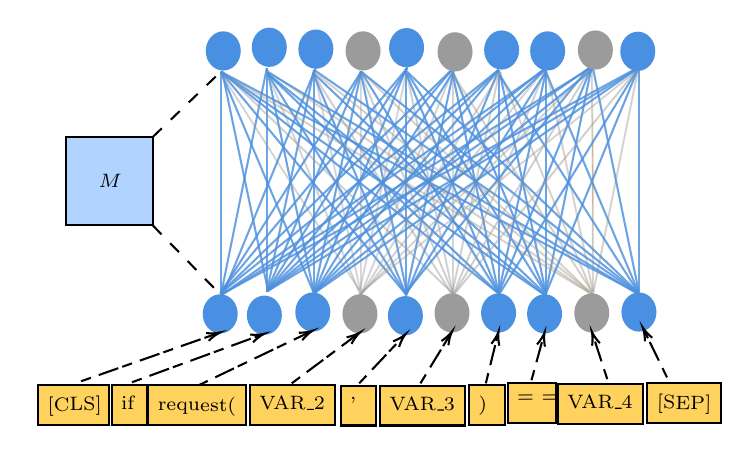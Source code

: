 

\tikzset{every picture/.style={line width=0.75pt}} %set default line width to 0.75pt        

\begin{tikzpicture}[x=0.75pt,y=0.75pt,yscale=-1,xscale=1]
%uncomment if require: \path (0,428); %set diagram left start at 0, and has height of 428

%Straight Lines [id:da5087261800400087] 
\draw [color={rgb, 255:red, 74; green, 144; blue, 226 }  ,draw opacity=0.8 ][fill={rgb, 255:red, 245; green, 166; blue, 35 }  ,fill opacity=1 ][line width=0.75]    (198.82,220.29) -- (198.82,328.02) ;
%Straight Lines [id:da5857833771007241] 
\draw [color={rgb, 255:red, 74; green, 144; blue, 226 }  ,draw opacity=0.8 ][fill={rgb, 255:red, 245; green, 166; blue, 35 }  ,fill opacity=1 ][line width=0.75]    (220.99,218.53) -- (220.99,326.26) ;
%Straight Lines [id:da9472442742855178] 
\draw [color={rgb, 255:red, 74; green, 144; blue, 226 }  ,draw opacity=0.8 ][fill={rgb, 255:red, 245; green, 166; blue, 35 }  ,fill opacity=1 ][line width=0.75]    (243.71,219.41) -- (243.71,327.14) ;
%Straight Lines [id:da2204757183687085] 
\draw [color={rgb, 255:red, 155; green, 155; blue, 155 }  ,draw opacity=0.34 ][fill={rgb, 255:red, 155; green, 155; blue, 155 }  ,fill opacity=1 ][line width=0.75]    (266.16,220.29) -- (266.16,328.02) ;
%Straight Lines [id:da07267914367001382] 
\draw [color={rgb, 255:red, 74; green, 144; blue, 226 }  ,draw opacity=0.8 ][fill={rgb, 255:red, 245; green, 166; blue, 35 }  ,fill opacity=1 ][line width=0.75]    (288.04,219.85) -- (288.04,327.58) ;
%Straight Lines [id:da871368522741403] 
\draw [color={rgb, 255:red, 155; green, 155; blue, 155 }  ,draw opacity=0.39 ][fill={rgb, 255:red, 155; green, 155; blue, 155 }  ,fill opacity=1 ][line width=0.75]    (310.49,218.97) -- (310.49,326.7) ;
%Straight Lines [id:da6242406751394045] 
\draw [color={rgb, 255:red, 74; green, 144; blue, 226 }  ,draw opacity=0.81 ][fill={rgb, 255:red, 245; green, 166; blue, 35 }  ,fill opacity=1 ][line width=0.75]    (332.65,219.41) -- (332.65,327.14) ;
%Straight Lines [id:da08385924513971799] 
\draw [color={rgb, 255:red, 74; green, 144; blue, 226 }  ,draw opacity=0.81 ][fill={rgb, 255:red, 245; green, 166; blue, 35 }  ,fill opacity=1 ][line width=0.75]    (355.38,218.97) -- (355.38,275.47) -- (355.38,326.7) ;
%Straight Lines [id:da9397017332557853] 
\draw [color={rgb, 255:red, 155; green, 155; blue, 155 }  ,draw opacity=0.38 ][fill={rgb, 255:red, 245; green, 166; blue, 35 }  ,fill opacity=1 ][line width=0.75]    (377.55,217.65) -- (378.11,275.04) -- (378.11,326.26) ;
%Straight Lines [id:da11871289998091594] 
\draw [color={rgb, 255:red, 74; green, 144; blue, 226 }  ,draw opacity=0.8 ][fill={rgb, 255:red, 245; green, 166; blue, 35 }  ,fill opacity=1 ][line width=0.75]    (199.38,219.85) -- (221.55,325.82) ;
%Straight Lines [id:da41102356081521974] 
\draw [color={rgb, 255:red, 74; green, 144; blue, 226 }  ,draw opacity=0.8 ][fill={rgb, 255:red, 245; green, 166; blue, 35 }  ,fill opacity=1 ][line width=0.75]    (220.99,218.53) -- (243.71,327.14) ;
%Straight Lines [id:da2540328755628076] 
\draw [color={rgb, 255:red, 155; green, 155; blue, 155 }  ,draw opacity=0.34 ][fill={rgb, 255:red, 155; green, 155; blue, 155 }  ,fill opacity=1 ][line width=0.75]    (243.71,219.41) -- (265.88,325.39) ;
%Straight Lines [id:da08355083937039653] 
\draw [color={rgb, 255:red, 74; green, 144; blue, 226 }  ,draw opacity=0.8 ][fill={rgb, 255:red, 245; green, 166; blue, 35 }  ,fill opacity=1 ][line width=0.75]    (266.16,220.29) -- (288.32,326.26) ;
%Straight Lines [id:da9283564955752959] 
\draw [color={rgb, 255:red, 155; green, 155; blue, 155 }  ,draw opacity=0.39 ][fill={rgb, 255:red, 155; green, 155; blue, 155 }  ,fill opacity=1 ][line width=0.75]    (288.32,220.73) -- (310.49,326.7) ;
%Straight Lines [id:da867176907697975] 
\draw [color={rgb, 255:red, 74; green, 144; blue, 226 }  ,draw opacity=0.81 ][fill={rgb, 255:red, 245; green, 166; blue, 35 }  ,fill opacity=1 ][line width=0.75]    (310.49,221.17) -- (332.65,327.14) ;
%Straight Lines [id:da7853074042913364] 
\draw [color={rgb, 255:red, 74; green, 144; blue, 226 }  ,draw opacity=0.81 ][fill={rgb, 255:red, 245; green, 166; blue, 35 }  ,fill opacity=1 ][line width=0.75]    (333.22,220.73) -- (355.38,326.7) ;
%Straight Lines [id:da30815832041450086] 
\draw [color={rgb, 255:red, 155; green, 155; blue, 155 }  ,draw opacity=0.38 ][fill={rgb, 255:red, 245; green, 166; blue, 35 }  ,fill opacity=1 ][line width=0.75]    (355.94,220.29) -- (378.11,326.26) ;
%Straight Lines [id:da48960816615027136] 
\draw [color={rgb, 255:red, 74; green, 144; blue, 226 }  ,draw opacity=0.8 ][fill={rgb, 255:red, 245; green, 166; blue, 35 }  ,fill opacity=1 ][line width=0.75]    (220.99,218.53) -- (198.82,328.02) ;
%Straight Lines [id:da748254245249069] 
\draw [color={rgb, 255:red, 74; green, 144; blue, 226 }  ,draw opacity=0.8 ][fill={rgb, 255:red, 245; green, 166; blue, 35 }  ,fill opacity=1 ][line width=0.75]    (243.71,219.41) -- (220.99,326.26) ;
%Straight Lines [id:da9276037438184228] 
\draw [color={rgb, 255:red, 74; green, 144; blue, 226 }  ,draw opacity=0.8 ][fill={rgb, 255:red, 245; green, 166; blue, 35 }  ,fill opacity=1 ][line width=0.75]    (266.44,220.29) -- (243.71,327.14) ;
%Straight Lines [id:da2637766681074263] 
\draw [color={rgb, 255:red, 155; green, 155; blue, 155 }  ,draw opacity=0.34 ][fill={rgb, 255:red, 155; green, 155; blue, 155 }  ,fill opacity=1 ][line width=0.75]    (288.61,218.53) -- (265.88,325.39) ;
%Straight Lines [id:da595028187443386] 
\draw [color={rgb, 255:red, 74; green, 144; blue, 226 }  ,draw opacity=0.8 ][fill={rgb, 255:red, 245; green, 166; blue, 35 }  ,fill opacity=1 ][line width=0.75]    (310.77,220.73) -- (288.04,327.58) ;
%Straight Lines [id:da5758668522929971] 
\draw [color={rgb, 255:red, 155; green, 155; blue, 155 }  ,draw opacity=0.39 ][fill={rgb, 255:red, 155; green, 155; blue, 155 }  ,fill opacity=1 ][line width=0.75]    (332.93,220.73) -- (327.7,245.33) -- (310.21,327.58) ;
%Straight Lines [id:da3335663519598737] 
\draw [color={rgb, 255:red, 74; green, 144; blue, 226 }  ,draw opacity=0.81 ][fill={rgb, 255:red, 245; green, 166; blue, 35 }  ,fill opacity=1 ][line width=0.75]    (355.38,220.29) -- (332.65,327.14) ;
%Straight Lines [id:da1064803438688422] 
\draw [color={rgb, 255:red, 74; green, 144; blue, 226 }  ,draw opacity=0.81 ][fill={rgb, 255:red, 245; green, 166; blue, 35 }  ,fill opacity=1 ][line width=0.75]    (377.55,217.65) -- (355.38,326.7) ;
%Straight Lines [id:da20173758152649346] 
\draw [color={rgb, 255:red, 155; green, 155; blue, 155 }  ,draw opacity=0.38 ][fill={rgb, 255:red, 245; green, 166; blue, 35 }  ,fill opacity=1 ][line width=0.75]    (399.99,218.53) -- (378.11,327.58) ;
%Straight Lines [id:da45671014303975355] 
\draw [color={rgb, 255:red, 74; green, 144; blue, 226 }  ,draw opacity=0.8 ][fill={rgb, 255:red, 245; green, 166; blue, 35 }  ,fill opacity=1 ][line width=0.75]    (378.11,218.53) -- (400.13,326.04) ;
%Straight Lines [id:da4984088208739019] 
\draw [color={rgb, 255:red, 74; green, 144; blue, 226 }  ,draw opacity=0.8 ][fill={rgb, 255:red, 245; green, 166; blue, 35 }  ,fill opacity=1 ][line width=0.75]    (198.82,220.29) -- (243.71,327.14) ;
%Straight Lines [id:da13306238196157394] 
\draw [color={rgb, 255:red, 155; green, 155; blue, 155 }  ,draw opacity=0.34 ][fill={rgb, 255:red, 155; green, 155; blue, 155 }  ,fill opacity=1 ][line width=0.75]    (221.27,221.17) -- (266.16,328.02) ;
%Straight Lines [id:da4657337864585054] 
\draw [color={rgb, 255:red, 74; green, 144; blue, 226 }  ,draw opacity=0.8 ][fill={rgb, 255:red, 245; green, 166; blue, 35 }  ,fill opacity=1 ][line width=0.75]    (243.15,220.73) -- (288.04,327.58) ;
%Straight Lines [id:da47061898434255633] 
\draw [color={rgb, 255:red, 155; green, 155; blue, 155 }  ,draw opacity=0.39 ][fill={rgb, 255:red, 155; green, 155; blue, 155 }  ,fill opacity=1 ][line width=0.75]    (265.6,219.85) -- (310.49,326.7) ;
%Straight Lines [id:da10957027380370876] 
\draw [color={rgb, 255:red, 74; green, 144; blue, 226 }  ,draw opacity=0.81 ][fill={rgb, 255:red, 245; green, 166; blue, 35 }  ,fill opacity=1 ][line width=0.75]    (287.76,220.29) -- (332.65,327.14) ;
%Straight Lines [id:da1563269255921742] 
\draw [color={rgb, 255:red, 74; green, 144; blue, 226 }  ,draw opacity=0.81 ][fill={rgb, 255:red, 245; green, 166; blue, 35 }  ,fill opacity=1 ][line width=0.75]    (310.77,220.73) -- (355.66,327.58) ;
%Straight Lines [id:da4379498083520035] 
\draw [color={rgb, 255:red, 155; green, 155; blue, 155 }  ,draw opacity=0.38 ][fill={rgb, 255:red, 245; green, 166; blue, 35 }  ,fill opacity=1 ][line width=0.75]    (333.22,220.73) -- (378.11,327.58) ;
%Straight Lines [id:da609792562207087] 
\draw [color={rgb, 255:red, 74; green, 144; blue, 226 }  ,draw opacity=0.8 ][fill={rgb, 255:red, 245; green, 166; blue, 35 }  ,fill opacity=1 ][line width=0.75]    (355.38,220.29) -- (400.27,327.14) ;
%Straight Lines [id:da994309672411454] 
\draw [color={rgb, 255:red, 155; green, 155; blue, 155 }  ,draw opacity=0.34 ][fill={rgb, 255:red, 155; green, 155; blue, 155 }  ,fill opacity=1 ][line width=0.75]    (198.96,221.17) -- (266.02,326.26) ;
%Straight Lines [id:da3485360423397925] 
\draw [color={rgb, 255:red, 74; green, 144; blue, 226 }  ,draw opacity=0.8 ][fill={rgb, 255:red, 245; green, 166; blue, 35 }  ,fill opacity=1 ][line width=0.75]    (221.27,221.17) -- (288.04,327.58) ;
%Straight Lines [id:da5861115687176264] 
\draw [color={rgb, 255:red, 155; green, 155; blue, 155 }  ,draw opacity=0.39 ][fill={rgb, 255:red, 155; green, 155; blue, 155 }  ,fill opacity=1 ][line width=0.75]    (243.97,222.27) -- (310.21,327.58) ;
%Straight Lines [id:da16651104650157134] 
\draw [color={rgb, 255:red, 74; green, 144; blue, 226 }  ,draw opacity=0.81 ][fill={rgb, 255:red, 245; green, 166; blue, 35 }  ,fill opacity=1 ][line width=0.75]    (266.44,220.29) -- (332.65,327.14) ;
%Straight Lines [id:da11945946619315384] 
\draw [color={rgb, 255:red, 74; green, 144; blue, 226 }  ,draw opacity=0.81 ][fill={rgb, 255:red, 245; green, 166; blue, 35 }  ,fill opacity=1 ][line width=0.75]    (288.89,221.17) -- (355.66,327.58) ;
%Straight Lines [id:da0865328470600617] 
\draw [color={rgb, 255:red, 155; green, 155; blue, 155 }  ,draw opacity=0.38 ][fill={rgb, 255:red, 245; green, 166; blue, 35 }  ,fill opacity=1 ][line width=0.75]    (310.49,221.17) -- (377.55,326.26) ;
%Straight Lines [id:da32948653256403215] 
\draw [color={rgb, 255:red, 74; green, 144; blue, 226 }  ,draw opacity=0.8 ][fill={rgb, 255:red, 245; green, 166; blue, 35 }  ,fill opacity=1 ][line width=0.75]    (333.22,222.05) -- (400.27,327.14) ;
%Straight Lines [id:da40142239850957817] 
\draw [color={rgb, 255:red, 74; green, 144; blue, 226 }  ,draw opacity=0.8 ][fill={rgb, 255:red, 245; green, 166; blue, 35 }  ,fill opacity=1 ][line width=0.75]    (198.82,220.29) -- (288.04,327.58) ;
%Straight Lines [id:da6935916557368147] 
\draw [color={rgb, 255:red, 155; green, 155; blue, 155 }  ,draw opacity=0.39 ][fill={rgb, 255:red, 155; green, 155; blue, 155 }  ,fill opacity=1 ][line width=0.75]    (199.38,220.07) -- (310.77,327.36) ;
%Straight Lines [id:da06759068649503264] 
\draw [color={rgb, 255:red, 74; green, 144; blue, 226 }  ,draw opacity=0.81 ][fill={rgb, 255:red, 245; green, 166; blue, 35 }  ,fill opacity=1 ][line width=0.75]    (221.27,221.17) -- (332.65,327.14) ;
%Straight Lines [id:da22722871364635355] 
\draw [color={rgb, 255:red, 74; green, 144; blue, 226 }  ,draw opacity=0.81 ][fill={rgb, 255:red, 245; green, 166; blue, 35 }  ,fill opacity=1 ][line width=0.75]    (243.15,220.73) -- (354.54,326.7) ;
%Straight Lines [id:da979287841278567] 
\draw [color={rgb, 255:red, 155; green, 155; blue, 155 }  ,draw opacity=0.38 ][fill={rgb, 255:red, 245; green, 166; blue, 35 }  ,fill opacity=1 ][line width=0.75]    (266.44,220.29) -- (377.26,327.14) ;
%Straight Lines [id:da22569465328397387] 
\draw [color={rgb, 255:red, 74; green, 144; blue, 226 }  ,draw opacity=0.8 ][fill={rgb, 255:red, 245; green, 166; blue, 35 }  ,fill opacity=1 ][line width=0.75]    (288.04,219.85) -- (399.99,326.7) ;
%Straight Lines [id:da8027158903898826] 
\draw [color={rgb, 255:red, 74; green, 144; blue, 226 }  ,draw opacity=0.81 ][fill={rgb, 255:red, 245; green, 166; blue, 35 }  ,fill opacity=1 ][line width=0.75]    (198.82,220.29) -- (332.65,327.14) ;
%Straight Lines [id:da4298961957177865] 
\draw [color={rgb, 255:red, 74; green, 144; blue, 226 }  ,draw opacity=0.81 ][fill={rgb, 255:red, 245; green, 166; blue, 35 }  ,fill opacity=1 ][line width=0.75]    (221.27,221.17) -- (355.1,328.02) ;
%Straight Lines [id:da7259819631776816] 
\draw [color={rgb, 255:red, 155; green, 155; blue, 155 }  ,draw opacity=0.38 ][fill={rgb, 255:red, 245; green, 166; blue, 35 }  ,fill opacity=1 ][line width=0.75]    (244.28,220.73) -- (378.11,327.58) ;
%Straight Lines [id:da24380182183444843] 
\draw [color={rgb, 255:red, 74; green, 144; blue, 226 }  ,draw opacity=0.8 ][fill={rgb, 255:red, 245; green, 166; blue, 35 }  ,fill opacity=1 ][line width=0.75]    (266.44,220.29) -- (400.27,327.14) ;
%Straight Lines [id:da2231017046966406] 
\draw [color={rgb, 255:red, 74; green, 144; blue, 226 }  ,draw opacity=0.81 ][fill={rgb, 255:red, 245; green, 166; blue, 35 }  ,fill opacity=1 ][line width=0.75]    (198.82,220.29) -- (355.1,328.02) ;
%Straight Lines [id:da7620533427126799] 
\draw [color={rgb, 255:red, 155; green, 155; blue, 155 }  ,draw opacity=0.38 ][fill={rgb, 255:red, 245; green, 166; blue, 35 }  ,fill opacity=1 ][line width=0.75]    (221.27,219.85) -- (377.55,327.58) ;
%Straight Lines [id:da0493653969234924] 
\draw [color={rgb, 255:red, 74; green, 144; blue, 226 }  ,draw opacity=0.8 ][fill={rgb, 255:red, 245; green, 166; blue, 35 }  ,fill opacity=1 ][line width=0.75]    (243.71,219.41) -- (399.99,327.14) ;
%Straight Lines [id:da6741022333286073] 
\draw [color={rgb, 255:red, 155; green, 155; blue, 155 }  ,draw opacity=0.38 ][fill={rgb, 255:red, 245; green, 166; blue, 35 }  ,fill opacity=1 ][line width=0.75]    (198.82,220.29) -- (376.06,326.53) ;
%Straight Lines [id:da7719492193662476] 
\draw [color={rgb, 255:red, 74; green, 144; blue, 226 }  ,draw opacity=0.8 ][fill={rgb, 255:red, 245; green, 166; blue, 35 }  ,fill opacity=1 ][line width=0.75]    (221.59,220.6) -- (398.83,326.83) ;
%Straight Lines [id:da47651625468879355] 
\draw [color={rgb, 255:red, 74; green, 144; blue, 226 }  ,draw opacity=0.8 ][fill={rgb, 255:red, 245; green, 166; blue, 35 }  ,fill opacity=1 ][line width=0.75]    (198.82,220.29) -- (399.99,327.14) ;
%Straight Lines [id:da30312489810472076] 
\draw [color={rgb, 255:red, 74; green, 144; blue, 226 }  ,draw opacity=0.81 ][fill={rgb, 255:red, 245; green, 166; blue, 35 }  ,fill opacity=1 ][line width=0.75]    (399.99,218.53) -- (355.1,328.02) ;
%Straight Lines [id:da10994650807698525] 
\draw [color={rgb, 255:red, 74; green, 144; blue, 226 }  ,draw opacity=0.81 ][fill={rgb, 255:red, 245; green, 166; blue, 35 }  ,fill opacity=1 ][line width=0.75]    (377.55,217.65) -- (332.65,327.14) ;
%Straight Lines [id:da6581493587012985] 
\draw [color={rgb, 255:red, 155; green, 155; blue, 155 }  ,draw opacity=0.39 ][fill={rgb, 255:red, 155; green, 155; blue, 155 }  ,fill opacity=1 ][line width=0.75]    (355.38,218.97) -- (310.49,328.46) ;
%Straight Lines [id:da8531038082370903] 
\draw [color={rgb, 255:red, 74; green, 144; blue, 226 }  ,draw opacity=0.8 ][fill={rgb, 255:red, 245; green, 166; blue, 35 }  ,fill opacity=1 ][line width=0.75]    (332.65,219.41) -- (287.76,328.9) ;
%Straight Lines [id:da11385350638877001] 
\draw [color={rgb, 255:red, 155; green, 155; blue, 155 }  ,draw opacity=0.34 ][fill={rgb, 255:red, 155; green, 155; blue, 155 }  ,fill opacity=1 ][line width=0.75]    (311.05,218.53) -- (266.16,328.02) ;
%Straight Lines [id:da398714975138879] 
\draw [color={rgb, 255:red, 74; green, 144; blue, 226 }  ,draw opacity=0.8 ][fill={rgb, 255:red, 245; green, 166; blue, 35 }  ,fill opacity=1 ][line width=0.75]    (288.61,217.65) -- (243.71,327.14) ;
%Straight Lines [id:da26739671792084874] 
\draw [color={rgb, 255:red, 74; green, 144; blue, 226 }  ,draw opacity=0.8 ][fill={rgb, 255:red, 245; green, 166; blue, 35 }  ,fill opacity=1 ][line width=0.75]    (266.44,220.29) -- (220.99,326.26) ;
%Straight Lines [id:da42404023507655] 
\draw [color={rgb, 255:red, 74; green, 144; blue, 226 }  ,draw opacity=0.8 ][fill={rgb, 255:red, 245; green, 166; blue, 35 }  ,fill opacity=1 ][line width=0.75]    (244.61,218.35) -- (199.72,327.85) ;
%Straight Lines [id:da8828884116321025] 
\draw [color={rgb, 255:red, 74; green, 144; blue, 226 }  ,draw opacity=0.8 ][fill={rgb, 255:red, 245; green, 166; blue, 35 }  ,fill opacity=1 ][line width=0.75]    (288.61,218.53) -- (220.99,326.26) ;
%Straight Lines [id:da39259396960609383] 
\draw [color={rgb, 255:red, 74; green, 144; blue, 226 }  ,draw opacity=0.8 ][fill={rgb, 255:red, 245; green, 166; blue, 35 }  ,fill opacity=1 ][line width=0.75]    (311.33,219.41) -- (243.71,327.14) ;
%Straight Lines [id:da5471507360191554] 
\draw [color={rgb, 255:red, 155; green, 155; blue, 155 }  ,draw opacity=0.34 ][fill={rgb, 255:red, 155; green, 155; blue, 155 }  ,fill opacity=1 ][line width=0.75]    (333.78,220.29) -- (266.16,328.02) ;
%Straight Lines [id:da22668407232521326] 
\draw [color={rgb, 255:red, 74; green, 144; blue, 226 }  ,draw opacity=0.8 ][fill={rgb, 255:red, 245; green, 166; blue, 35 }  ,fill opacity=1 ][line width=0.75]    (355.66,219.85) -- (288.04,327.58) ;
%Straight Lines [id:da6161663735559477] 
\draw [color={rgb, 255:red, 155; green, 155; blue, 155 }  ,draw opacity=0.39 ][fill={rgb, 255:red, 155; green, 155; blue, 155 }  ,fill opacity=1 ][line width=0.75]    (377.55,217.65) -- (310.49,328.46) ;
%Straight Lines [id:da6009923510138324] 
\draw [color={rgb, 255:red, 74; green, 144; blue, 226 }  ,draw opacity=0.81 ][fill={rgb, 255:red, 245; green, 166; blue, 35 }  ,fill opacity=1 ][line width=0.75]    (399.99,218.53) -- (332.93,327.58) ;
%Straight Lines [id:da6906561500680035] 
\draw [color={rgb, 255:red, 74; green, 144; blue, 226 }  ,draw opacity=0.8 ][fill={rgb, 255:red, 245; green, 166; blue, 35 }  ,fill opacity=1 ][line width=0.75]    (266.44,220.29) -- (198.54,327.14) ;
%Straight Lines [id:da3966125606603381] 
\draw [color={rgb, 255:red, 155; green, 155; blue, 155 }  ,draw opacity=0.39 ][fill={rgb, 255:red, 155; green, 155; blue, 155 }  ,fill opacity=1 ][line width=0.75]    (399.99,218.53) -- (310.49,328.46) ;
%Straight Lines [id:da4205647403959616] 
\draw [color={rgb, 255:red, 74; green, 144; blue, 226 }  ,draw opacity=0.8 ][fill={rgb, 255:red, 245; green, 166; blue, 35 }  ,fill opacity=1 ][line width=0.75]    (377.83,216.33) -- (288.32,326.26) ;
%Straight Lines [id:da021488314323526714] 
\draw [color={rgb, 255:red, 155; green, 155; blue, 155 }  ,draw opacity=0.34 ][fill={rgb, 255:red, 155; green, 155; blue, 155 }  ,fill opacity=1 ][line width=0.75]    (355.66,218.09) -- (266.16,328.02) ;
%Straight Lines [id:da801391319862313] 
\draw [color={rgb, 255:red, 74; green, 144; blue, 226 }  ,draw opacity=0.8 ][fill={rgb, 255:red, 245; green, 166; blue, 35 }  ,fill opacity=1 ][line width=0.75]    (332.65,219.41) -- (243.71,327.14) ;
%Straight Lines [id:da2321169319545704] 
\draw [color={rgb, 255:red, 74; green, 144; blue, 226 }  ,draw opacity=0.8 ][fill={rgb, 255:red, 245; green, 166; blue, 35 }  ,fill opacity=1 ][line width=0.75]    (310.49,218.97) -- (220.99,326.26) ;
%Straight Lines [id:da6598597013636662] 
\draw [color={rgb, 255:red, 74; green, 144; blue, 226 }  ,draw opacity=0.8 ][fill={rgb, 255:red, 245; green, 166; blue, 35 }  ,fill opacity=1 ][line width=0.75]    (288.61,218.53) -- (199.1,325.82) ;
%Straight Lines [id:da12971361852433327] 
\draw [color={rgb, 255:red, 74; green, 144; blue, 226 }  ,draw opacity=0.8 ][fill={rgb, 255:red, 245; green, 166; blue, 35 }  ,fill opacity=1 ][line width=0.75]    (310.49,218.97) -- (198.54,327.14) ;
%Straight Lines [id:da49253940200869417] 
\draw [color={rgb, 255:red, 74; green, 144; blue, 226 }  ,draw opacity=0.8 ][fill={rgb, 255:red, 245; green, 166; blue, 35 }  ,fill opacity=1 ][line width=0.75]    (332.65,219.41) -- (221.27,326.04) ;
%Straight Lines [id:da1972642454131932] 
\draw [color={rgb, 255:red, 74; green, 144; blue, 226 }  ,draw opacity=0.8 ][fill={rgb, 255:red, 245; green, 166; blue, 35 }  ,fill opacity=1 ][line width=0.75]    (355.38,218.97) -- (243.43,327.14) ;
%Straight Lines [id:da4800861135848704] 
\draw [color={rgb, 255:red, 155; green, 155; blue, 155 }  ,draw opacity=0.34 ][fill={rgb, 255:red, 155; green, 155; blue, 155 }  ,fill opacity=1 ][line width=0.75]    (377.4,218.31) -- (265.88,327.8) ;
%Straight Lines [id:da07130484042892471] 
\draw [color={rgb, 255:red, 74; green, 144; blue, 226 }  ,draw opacity=0.8 ][fill={rgb, 255:red, 245; green, 166; blue, 35 }  ,fill opacity=1 ][line width=0.75]    (332.65,219.41) -- (198.54,327.14) ;
%Straight Lines [id:da7770285225934104] 
\draw [color={rgb, 255:red, 74; green, 144; blue, 226 }  ,draw opacity=0.8 ][fill={rgb, 255:red, 245; green, 166; blue, 35 }  ,fill opacity=1 ][line width=0.75]    (355.66,218.09) -- (221.55,325.82) ;
%Straight Lines [id:da09068033267412567] 
\draw [color={rgb, 255:red, 74; green, 144; blue, 226 }  ,draw opacity=0.8 ][fill={rgb, 255:red, 245; green, 166; blue, 35 }  ,fill opacity=1 ][line width=0.75]    (377.97,219.19) -- (243.85,326.92) ;
%Straight Lines [id:da056409582345107845] 
\draw [color={rgb, 255:red, 155; green, 155; blue, 155 }  ,draw opacity=0.34 ][fill={rgb, 255:red, 155; green, 155; blue, 155 }  ,fill opacity=1 ][line width=0.75]    (399.71,219.41) -- (296.11,302.63) -- (271.85,322.13) -- (265.6,327.14) ;
%Straight Lines [id:da20237209393358158] 
\draw [color={rgb, 255:red, 74; green, 144; blue, 226 }  ,draw opacity=0.8 ][fill={rgb, 255:red, 245; green, 166; blue, 35 }  ,fill opacity=1 ][line width=0.75]    (355.38,218.97) -- (198.82,328.02) ;
%Straight Lines [id:da7070110483341534] 
\draw [color={rgb, 255:red, 74; green, 144; blue, 226 }  ,draw opacity=0.8 ][fill={rgb, 255:red, 245; green, 166; blue, 35 }  ,fill opacity=1 ][line width=0.75]    (377.55,217.65) -- (221.55,325.82) ;
%Straight Lines [id:da05344409245075976] 
\draw [color={rgb, 255:red, 74; green, 144; blue, 226 }  ,draw opacity=0.8 ][fill={rgb, 255:red, 245; green, 166; blue, 35 }  ,fill opacity=1 ][line width=0.75]    (399.99,218.53) -- (243.85,326.92) ;
%Straight Lines [id:da6482589378215278] 
\draw [color={rgb, 255:red, 74; green, 144; blue, 226 }  ,draw opacity=0.8 ][fill={rgb, 255:red, 245; green, 166; blue, 35 }  ,fill opacity=1 ][line width=0.75]    (377.4,218.31) -- (198.82,328.02) ;
%Straight Lines [id:da30580352529745536] 
\draw [color={rgb, 255:red, 74; green, 144; blue, 226 }  ,draw opacity=0.8 ][fill={rgb, 255:red, 245; green, 166; blue, 35 }  ,fill opacity=1 ][line width=0.75]    (399.99,218.53) -- (221.55,325.82) ;
%Straight Lines [id:da9909395082271151] 
\draw [color={rgb, 255:red, 74; green, 144; blue, 226 }  ,draw opacity=0.8 ][fill={rgb, 255:red, 245; green, 166; blue, 35 }  ,fill opacity=1 ][line width=0.75]    (400.51,217.93) -- (199.34,327.42) ;
%Flowchart: Connector [id:dp15159733088575678] 
\draw  [color={rgb, 255:red, 74; green, 144; blue, 226 }  ,draw opacity=1 ][fill={rgb, 255:red, 74; green, 144; blue, 226 }  ,fill opacity=1 ] (190.6,336.97) .. controls (190.6,332.03) and (194.15,328.02) .. (198.53,328.02) .. controls (202.91,328.02) and (206.46,332.03) .. (206.46,336.97) .. controls (206.46,341.9) and (202.91,345.91) .. (198.53,345.91) .. controls (194.15,345.91) and (190.6,341.9) .. (190.6,336.97) -- cycle ;
%Flowchart: Connector [id:dp7006601580637295] 
\draw  [color={rgb, 255:red, 74; green, 144; blue, 226 }  ,draw opacity=1 ][fill={rgb, 255:red, 74; green, 144; blue, 226 }  ,fill opacity=1 ] (211.88,337.6) .. controls (211.88,332.66) and (215.43,328.66) .. (219.81,328.66) .. controls (224.19,328.66) and (227.74,332.66) .. (227.74,337.6) .. controls (227.74,342.54) and (224.19,346.55) .. (219.81,346.55) .. controls (215.43,346.55) and (211.88,342.54) .. (211.88,337.6) -- cycle ;
%Flowchart: Connector [id:dp058013988329834065] 
\draw  [color={rgb, 255:red, 74; green, 144; blue, 226 }  ,draw opacity=1 ][fill={rgb, 255:red, 74; green, 144; blue, 226 }  ,fill opacity=1 ] (235.21,336.09) .. controls (235.21,331.15) and (238.76,327.14) .. (243.14,327.14) .. controls (247.52,327.14) and (251.07,331.15) .. (251.07,336.09) .. controls (251.07,341.02) and (247.52,345.03) .. (243.14,345.03) .. controls (238.76,345.03) and (235.21,341.02) .. (235.21,336.09) -- cycle ;
%Flowchart: Connector [id:dp9687185634281383] 
\draw  [color={rgb, 255:red, 155; green, 155; blue, 155 }  ,draw opacity=1 ][fill={rgb, 255:red, 155; green, 155; blue, 155 }  ,fill opacity=1 ] (257.94,336.97) .. controls (257.94,332.03) and (261.49,328.02) .. (265.87,328.02) .. controls (270.24,328.02) and (273.79,332.03) .. (273.79,336.97) .. controls (273.79,341.9) and (270.24,345.91) .. (265.87,345.91) .. controls (261.49,345.91) and (257.94,341.9) .. (257.94,336.97) -- cycle ;
%Flowchart: Connector [id:dp18903360202066177] 
\draw  [color={rgb, 255:red, 74; green, 144; blue, 226 }  ,draw opacity=1 ][fill={rgb, 255:red, 74; green, 144; blue, 226 }  ,fill opacity=1 ] (279.83,337.85) .. controls (279.83,332.91) and (283.38,328.9) .. (287.76,328.9) .. controls (292.14,328.9) and (295.69,332.91) .. (295.69,337.85) .. controls (295.69,342.78) and (292.14,346.79) .. (287.76,346.79) .. controls (283.38,346.79) and (279.83,342.78) .. (279.83,337.85) -- cycle ;
%Flowchart: Connector [id:dp9680084215187081] 
\draw  [color={rgb, 255:red, 155; green, 155; blue, 155 }  ,draw opacity=1 ][fill={rgb, 255:red, 155; green, 155; blue, 155 }  ,fill opacity=1 ] (302.28,336.53) .. controls (302.28,331.59) and (305.83,327.58) .. (310.21,327.58) .. controls (314.59,327.58) and (318.14,331.59) .. (318.14,336.53) .. controls (318.14,341.46) and (314.59,345.47) .. (310.21,345.47) .. controls (305.83,345.47) and (302.28,341.46) .. (302.28,336.53) -- cycle ;
%Flowchart: Connector [id:dp9511999134744147] 
\draw  [color={rgb, 255:red, 74; green, 144; blue, 226 }  ,draw opacity=1 ][fill={rgb, 255:red, 74; green, 144; blue, 226 }  ,fill opacity=1 ] (324.71,336.53) .. controls (324.71,331.59) and (328.26,327.58) .. (332.64,327.58) .. controls (337.02,327.58) and (340.57,331.59) .. (340.57,336.53) .. controls (340.57,341.46) and (337.02,345.47) .. (332.64,345.47) .. controls (328.26,345.47) and (324.71,341.46) .. (324.71,336.53) -- cycle ;
%Flowchart: Connector [id:dp41134898970012146] 
\draw  [color={rgb, 255:red, 74; green, 144; blue, 226 }  ,draw opacity=1 ][fill={rgb, 255:red, 74; green, 144; blue, 226 }  ,fill opacity=1 ] (346.88,336.97) .. controls (346.88,332.03) and (350.43,328.02) .. (354.8,328.02) .. controls (359.18,328.02) and (362.73,332.03) .. (362.73,336.97) .. controls (362.73,341.9) and (359.18,345.91) .. (354.8,345.91) .. controls (350.43,345.91) and (346.88,341.9) .. (346.88,336.97) -- cycle ;
%Flowchart: Connector [id:dp46423422363247413] 
\draw  [color={rgb, 255:red, 155; green, 155; blue, 155 }  ,draw opacity=1 ][fill={rgb, 255:red, 155; green, 155; blue, 155 }  ,fill opacity=1 ] (369.62,336.53) .. controls (369.62,331.59) and (373.17,327.58) .. (377.55,327.58) .. controls (381.92,327.58) and (385.47,331.59) .. (385.47,336.53) .. controls (385.47,341.46) and (381.92,345.47) .. (377.55,345.47) .. controls (373.17,345.47) and (369.62,341.46) .. (369.62,336.53) -- cycle ;
%Flowchart: Connector [id:dp3381076199440276] 
\draw  [color={rgb, 255:red, 74; green, 144; blue, 226 }  ,draw opacity=1 ][fill={rgb, 255:red, 74; green, 144; blue, 226 }  ,fill opacity=1 ] (392.34,336.09) .. controls (392.34,331.15) and (395.89,327.14) .. (400.27,327.14) .. controls (404.65,327.14) and (408.2,331.15) .. (408.2,336.09) .. controls (408.2,341.02) and (404.65,345.03) .. (400.27,345.03) .. controls (395.89,345.03) and (392.34,341.02) .. (392.34,336.09) -- cycle ;
%Flowchart: Connector [id:dp6808063453635669] 
\draw  [color={rgb, 255:red, 74; green, 144; blue, 226 }  ,draw opacity=1 ][fill={rgb, 255:red, 74; green, 144; blue, 226 }  ,fill opacity=1 ] (192.07,210.29) .. controls (192.07,205.35) and (195.62,201.35) .. (200,201.35) .. controls (204.38,201.35) and (207.93,205.35) .. (207.93,210.29) .. controls (207.93,215.23) and (204.38,219.23) .. (200,219.23) .. controls (195.62,219.23) and (192.07,215.23) .. (192.07,210.29) -- cycle ;
%Flowchart: Connector [id:dp9998537335513744] 
\draw  [color={rgb, 255:red, 74; green, 144; blue, 226 }  ,draw opacity=1 ][fill={rgb, 255:red, 74; green, 144; blue, 226 }  ,fill opacity=1 ] (214.24,208.53) .. controls (214.24,203.59) and (217.79,199.59) .. (222.17,199.59) .. controls (226.55,199.59) and (230.1,203.59) .. (230.1,208.53) .. controls (230.1,213.47) and (226.55,217.47) .. (222.17,217.47) .. controls (217.79,217.47) and (214.24,213.47) .. (214.24,208.53) -- cycle ;
%Flowchart: Connector [id:dp6135508775164056] 
\draw  [color={rgb, 255:red, 74; green, 144; blue, 226 }  ,draw opacity=1 ][fill={rgb, 255:red, 74; green, 144; blue, 226 }  ,fill opacity=1 ] (236.68,209.41) .. controls (236.68,204.47) and (240.23,200.47) .. (244.61,200.47) .. controls (248.99,200.47) and (252.54,204.47) .. (252.54,209.41) .. controls (252.54,214.35) and (248.99,218.35) .. (244.61,218.35) .. controls (240.23,218.35) and (236.68,214.35) .. (236.68,209.41) -- cycle ;
%Flowchart: Connector [id:dp10650175513775784] 
\draw  [color={rgb, 255:red, 155; green, 155; blue, 155 }  ,draw opacity=1 ][fill={rgb, 255:red, 155; green, 155; blue, 155 }  ,fill opacity=1 ] (259.41,210.29) .. controls (259.41,205.35) and (262.96,201.35) .. (267.34,201.35) .. controls (271.72,201.35) and (275.27,205.35) .. (275.27,210.29) .. controls (275.27,215.23) and (271.72,219.23) .. (267.34,219.23) .. controls (262.96,219.23) and (259.41,215.23) .. (259.41,210.29) -- cycle ;
%Flowchart: Connector [id:dp10660584135780105] 
\draw  [color={rgb, 255:red, 74; green, 144; blue, 226 }  ,draw opacity=1 ][fill={rgb, 255:red, 74; green, 144; blue, 226 }  ,fill opacity=1 ] (280.38,208.71) .. controls (280.38,203.77) and (283.93,199.77) .. (288.31,199.77) .. controls (292.69,199.77) and (296.24,203.77) .. (296.24,208.71) .. controls (296.24,213.65) and (292.69,217.65) .. (288.31,217.65) .. controls (283.93,217.65) and (280.38,213.65) .. (280.38,208.71) -- cycle ;
%Flowchart: Connector [id:dp46759849402177966] 
\draw  [color={rgb, 255:red, 155; green, 155; blue, 155 }  ,draw opacity=1 ][fill={rgb, 255:red, 155; green, 155; blue, 155 }  ,fill opacity=1 ] (303.74,210.73) .. controls (303.74,205.79) and (307.29,201.79) .. (311.67,201.79) .. controls (316.05,201.79) and (319.6,205.79) .. (319.6,210.73) .. controls (319.6,215.67) and (316.05,219.67) .. (311.67,219.67) .. controls (307.29,219.67) and (303.74,215.67) .. (303.74,210.73) -- cycle ;
%Flowchart: Connector [id:dp8881058169733695] 
\draw  [color={rgb, 255:red, 74; green, 144; blue, 226 }  ,draw opacity=1 ][fill={rgb, 255:red, 74; green, 144; blue, 226 }  ,fill opacity=1 ] (326.19,209.85) .. controls (326.19,204.91) and (329.74,200.91) .. (334.11,200.91) .. controls (338.49,200.91) and (342.04,204.91) .. (342.04,209.85) .. controls (342.04,214.79) and (338.49,218.79) .. (334.11,218.79) .. controls (329.74,218.79) and (326.19,214.79) .. (326.19,209.85) -- cycle ;
%Flowchart: Connector [id:dp009425471783405914] 
\draw  [color={rgb, 255:red, 74; green, 144; blue, 226 }  ,draw opacity=1 ][fill={rgb, 255:red, 74; green, 144; blue, 226 }  ,fill opacity=1 ] (348.35,210.29) .. controls (348.35,205.35) and (351.9,201.35) .. (356.28,201.35) .. controls (360.66,201.35) and (364.21,205.35) .. (364.21,210.29) .. controls (364.21,215.23) and (360.66,219.23) .. (356.28,219.23) .. controls (351.9,219.23) and (348.35,215.23) .. (348.35,210.29) -- cycle ;
%Flowchart: Connector [id:dp5740386786766314] 
\draw  [color={rgb, 255:red, 155; green, 155; blue, 155 }  ,draw opacity=1 ][fill={rgb, 255:red, 155; green, 155; blue, 155 }  ,fill opacity=1 ] (371.36,209.85) .. controls (371.36,204.91) and (374.91,200.91) .. (379.29,200.91) .. controls (383.66,200.91) and (387.21,204.91) .. (387.21,209.85) .. controls (387.21,214.79) and (383.66,218.79) .. (379.29,218.79) .. controls (374.91,218.79) and (371.36,214.79) .. (371.36,209.85) -- cycle ;
%Flowchart: Connector [id:dp30959107021550936] 
\draw  [color={rgb, 255:red, 74; green, 144; blue, 226 }  ,draw opacity=1 ][fill={rgb, 255:red, 74; green, 144; blue, 226 }  ,fill opacity=1 ] (391.78,210.47) .. controls (391.78,205.53) and (395.33,201.52) .. (399.71,201.52) .. controls (404.09,201.52) and (407.64,205.53) .. (407.64,210.47) .. controls (407.64,215.41) and (404.09,219.41) .. (399.71,219.41) .. controls (395.33,219.41) and (391.78,215.41) .. (391.78,210.47) -- cycle ;
%Straight Lines [id:da05756463950883961] 
\draw  [dash pattern={on 3.75pt off 3pt on 7.5pt off 1.5pt}]  (131.5,369.44) -- (196.64,346.57) ;
\draw [shift={(198.53,345.91)}, rotate = 160.66] [color={rgb, 255:red, 0; green, 0; blue, 0 }  ][line width=0.75]    (6.56,-1.97) .. controls (4.17,-0.84) and (1.99,-0.18) .. (0,0) .. controls (1.99,0.18) and (4.17,0.84) .. (6.56,1.97)   ;
%Straight Lines [id:da3039248046479113] 
\draw  [dash pattern={on 3.75pt off 3pt on 7.5pt off 1.5pt}]  (156,369.94) -- (217.93,347.23) ;
\draw [shift={(219.81,346.55)}, rotate = 159.87] [color={rgb, 255:red, 0; green, 0; blue, 0 }  ][line width=0.75]    (6.56,-1.97) .. controls (4.17,-0.84) and (1.99,-0.18) .. (0,0) .. controls (1.99,0.18) and (4.17,0.84) .. (6.56,1.97)   ;
%Straight Lines [id:da7357894178387181] 
\draw  [dash pattern={on 3.75pt off 3pt on 7.5pt off 1.5pt}]  (188,371.44) -- (241.34,345.89) ;
\draw [shift={(243.14,345.03)}, rotate = 154.41] [color={rgb, 255:red, 0; green, 0; blue, 0 }  ][line width=0.75]    (6.56,-1.97) .. controls (4.17,-0.84) and (1.99,-0.18) .. (0,0) .. controls (1.99,0.18) and (4.17,0.84) .. (6.56,1.97)   ;
%Straight Lines [id:da07544659206674531] 
\draw  [dash pattern={on 3.75pt off 3pt on 7.5pt off 1.5pt}]  (233,370.44) -- (264.26,347.1) ;
\draw [shift={(265.87,345.91)}, rotate = 143.26] [color={rgb, 255:red, 0; green, 0; blue, 0 }  ][line width=0.75]    (6.56,-1.97) .. controls (4.17,-0.84) and (1.99,-0.18) .. (0,0) .. controls (1.99,0.18) and (4.17,0.84) .. (6.56,1.97)   ;
%Straight Lines [id:da3188945048887053] 
\draw  [dash pattern={on 3.75pt off 3pt on 7.5pt off 1.5pt}]  (265.5,370.44) -- (286.39,348.24) ;
\draw [shift={(287.76,346.79)}, rotate = 133.27] [color={rgb, 255:red, 0; green, 0; blue, 0 }  ][line width=0.75]    (6.56,-1.97) .. controls (4.17,-0.84) and (1.99,-0.18) .. (0,0) .. controls (1.99,0.18) and (4.17,0.84) .. (6.56,1.97)   ;
%Straight Lines [id:da08361117149762243] 
\draw  [dash pattern={on 3.75pt off 3pt on 7.5pt off 1.5pt}]  (295,370.44) -- (309.17,347.18) ;
\draw [shift={(310.21,345.47)}, rotate = 121.35] [color={rgb, 255:red, 0; green, 0; blue, 0 }  ][line width=0.75]    (6.56,-1.97) .. controls (4.17,-0.84) and (1.99,-0.18) .. (0,0) .. controls (1.99,0.18) and (4.17,0.84) .. (6.56,1.97)   ;
%Straight Lines [id:da022987872897272776] 
\draw  [dash pattern={on 3.75pt off 3pt on 7.5pt off 1.5pt}]  (326.5,370.44) -- (332.16,347.41) ;
\draw [shift={(332.64,345.47)}, rotate = 103.82] [color={rgb, 255:red, 0; green, 0; blue, 0 }  ][line width=0.75]    (6.56,-1.97) .. controls (4.17,-0.84) and (1.99,-0.18) .. (0,0) .. controls (1.99,0.18) and (4.17,0.84) .. (6.56,1.97)   ;
%Straight Lines [id:da35308817536672854] 
\draw  [dash pattern={on 3.75pt off 3pt on 7.5pt off 1.5pt}]  (348.5,368.94) -- (354.28,347.84) ;
\draw [shift={(354.8,345.91)}, rotate = 105.31] [color={rgb, 255:red, 0; green, 0; blue, 0 }  ][line width=0.75]    (6.56,-1.97) .. controls (4.17,-0.84) and (1.99,-0.18) .. (0,0) .. controls (1.99,0.18) and (4.17,0.84) .. (6.56,1.97)   ;
%Straight Lines [id:da9008915094337389] 
\draw  [dash pattern={on 3.75pt off 3pt on 7.5pt off 1.5pt}]  (385,368.39) -- (378.16,347.37) ;
\draw [shift={(377.55,345.47)}, rotate = 71.98] [color={rgb, 255:red, 0; green, 0; blue, 0 }  ][line width=0.75]    (6.56,-1.97) .. controls (4.17,-0.84) and (1.99,-0.18) .. (0,0) .. controls (1.99,0.18) and (4.17,0.84) .. (6.56,1.97)   ;
%Straight Lines [id:da5145832595750033] 
\draw  [dash pattern={on 4.5pt off 4.5pt}]  (166.05,251.72) -- (198.82,220.29) ;
%Straight Lines [id:da5838551448775622] 
\draw  [dash pattern={on 4.5pt off 4.5pt}]  (166.05,294.38) -- (196.6,325.59) ;
%Straight Lines [id:da41993945711340164] 
\draw [color={rgb, 255:red, 74; green, 144; blue, 226 }  ,draw opacity=0.8 ][fill={rgb, 255:red, 245; green, 166; blue, 35 }  ,fill opacity=1 ][line width=0.75]    (400.27,219.41) -- (400.27,275.91) -- (400.27,281.19) -- (400.27,327.14) ;
%Straight Lines [id:da8995804901864395] 
\draw  [dash pattern={on 3.75pt off 3pt on 7.5pt off 1.5pt}]  (413.8,367.59) -- (402.92,345.25) ;
\draw [shift={(402.05,343.45)}, rotate = 64.04] [color={rgb, 255:red, 0; green, 0; blue, 0 }  ][line width=0.75]    (6.56,-1.97) .. controls (4.17,-0.84) and (1.99,-0.18) .. (0,0) .. controls (1.99,0.18) and (4.17,0.84) .. (6.56,1.97)   ;
%Shape: Rectangle [id:dp7704156976878842] 
\draw  [fill={rgb, 255:red, 176; green, 211; blue, 255 }  ,fill opacity=1 ] (124.2,251.72) -- (166.05,251.72) -- (166.05,294.38) -- (124.2,294.38) -- cycle ;

% Text Node
\draw  [fill={rgb, 255:red, 255; green, 209; blue, 93 }  ,fill opacity=1 ]  (110.71,371.04) -- (144.89,371.04) -- (144.89,390.4) -- (110.71,390.4) -- cycle  ;
\draw (113.74,375.39) node [anchor=north west][inner sep=0.75pt]  [font=\scriptsize,rotate=-359.31] [align=left] {[CLS]};
% Text Node
\draw  [fill={rgb, 255:red, 255; green, 209; blue, 93 }  ,fill opacity=1 ]  (146.18,371.19) -- (163.35,371.19) -- (163.35,390.35) -- (146.18,390.35) -- cycle  ;
\draw (149.33,375.2) node [anchor=north west][inner sep=0.75pt]  [font=\scriptsize,rotate=-0.69] [align=left] {if};
% Text Node
\draw  [fill={rgb, 255:red, 255; green, 209; blue, 93 }  ,fill opacity=1 ]  (337.02,370.39) -- (360.14,370.39) -- (360.14,389.54) -- (337.02,389.54) -- cycle  ;
\draw (340.03,374.53) node [anchor=north west][inner sep=0.75pt]  [font=\scriptsize,rotate=-359.54] [align=left] {= =};
% Text Node
\draw  [fill={rgb, 255:red, 255; green, 209; blue, 93 }  ,fill opacity=1 ]  (256.56,371.7) -- (273.62,371.7) -- (273.62,390.75) -- (256.56,390.75) -- cycle  ;
\draw (259.61,375.71) node [anchor=north west][inner sep=0.75pt]  [font=\scriptsize,rotate=-0.22] [align=left] {,};
% Text Node
\draw  [fill={rgb, 255:red, 255; green, 209; blue, 93 }  ,fill opacity=1 ]  (163.95,371.16) -- (211.04,371.16) -- (211.04,390.44) -- (163.95,390.44) -- cycle  ;
\draw (167.03,375.17) node [anchor=north west][inner sep=0.75pt]  [font=\scriptsize,rotate=-0.37] [align=left] {request(};
% Text Node
\draw  [fill={rgb, 255:red, 255; green, 209; blue, 93 }  ,fill opacity=1 ]  (212.91,371.19) -- (254.01,371.19) -- (254.01,390.43) -- (212.91,390.43) -- cycle  ;
\draw (215.99,375.2) node [anchor=north west][inner sep=0.75pt]  [font=\scriptsize,rotate=-0.37] [align=left] {VAR\_2};
% Text Node
\draw  [fill={rgb, 255:red, 255; green, 209; blue, 93 }  ,fill opacity=1 ]  (318.33,371.12) -- (335.71,371.12) -- (335.71,390.45) -- (318.33,390.45) -- cycle  ;
\draw (321.66,375.15) node [anchor=north west][inner sep=0.75pt]  [font=\scriptsize,rotate=-1.47] [align=left] { )};
% Text Node
\draw  [fill={rgb, 255:red, 255; green, 209; blue, 93 }  ,fill opacity=1 ]  (275.63,371.68) -- (316.66,371.68) -- (316.66,390.76) -- (275.63,390.76) -- cycle  ;
\draw (278.63,375.76) node [anchor=north west][inner sep=0.75pt]  [font=\scriptsize,rotate=-359.88] [align=left] {VAR\_3};
% Text Node
\draw  [fill={rgb, 255:red, 255; green, 209; blue, 93 }  ,fill opacity=1 ]  (361.27,370.82) -- (402.3,370.82) -- (402.3,389.89) -- (361.27,389.89) -- cycle  ;
\draw (364.28,374.89) node [anchor=north west][inner sep=0.75pt]  [font=\scriptsize,rotate=-359.89] [align=left] {VAR\_4};
% Text Node
\draw  [fill={rgb, 255:red, 255; green, 209; blue, 93 }  ,fill opacity=1 ]  (404.34,370.21) -- (439.61,370.21) -- (439.61,389.75) -- (404.34,389.75) -- cycle  ;
\draw (407.57,374.22) node [anchor=north west][inner sep=0.75pt]  [font=\scriptsize,rotate=-1.02] [align=left] {[SEP]};
% Text Node
\draw (138.45,268.15) node [anchor=north west][inner sep=0.75pt]  [font=\scriptsize]  {$M$};


\end{tikzpicture}